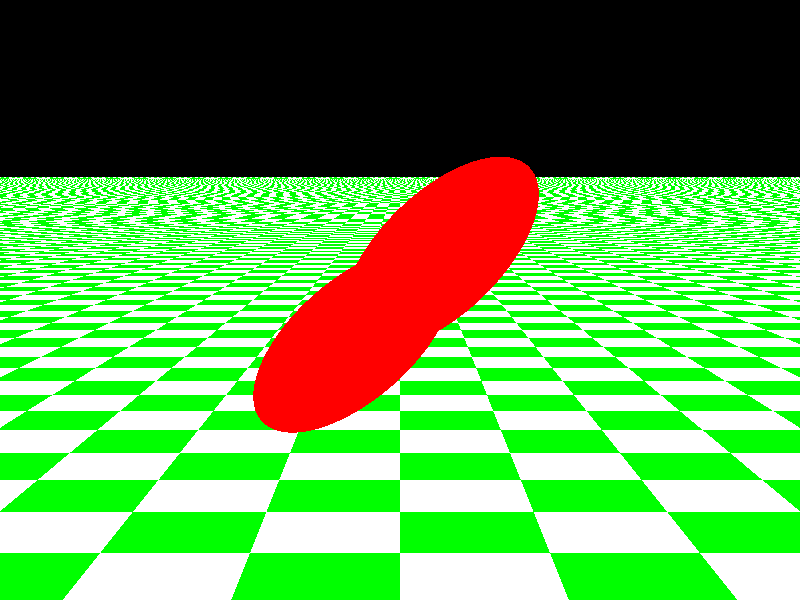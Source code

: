 #include "colors.inc"
  camera {
    location <0, 1, -10>
    look_at 0
    angle 36
  }
  light_source { <500, 500, -1000> White }
  plane { y, -1.5
    pigment { checker Green White }
}
union {
sphere { <0, 0, 0>, 1
    translate -0.5*x
  }
  sphere { <0, 0, 0>, 1
    translate 0.5*x
  }
  pigment { Red }
    scale <1, .25, 1>
    rotate <30, 0, 45>
}
